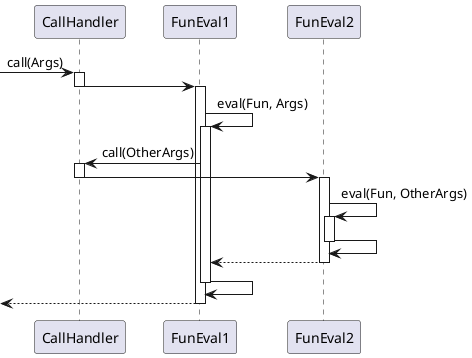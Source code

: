 @startuml

Participant CallHandler
Participant FunEval1
Participant FunEval2

                [-> CallHandler         : call(Args)
Activate            CallHandler
CallHandler      -> FunEval1
Deactivate          CallHandler
Activate	    FunEval1
FunEval1	 -> FunEval1            : eval(Fun, Args)
Activate            FunEval1
FunEval1         -> CallHandler         : call(OtherArgs)
Activate            CallHandler
CallHandler      -> FunEval2
Deactivate          CallHandler
Activate	    FunEval2
FunEval2         -> FunEval2            : eval(Fun, OtherArgs)
Activate            FunEval2
FunEval2         -> FunEval2
Deactivate          FunEval2
FunEval2        --> FunEval1
Deactivate          FunEval2
FunEval1	 -> FunEval1
Deactivate          FunEval1
               [<-- FunEval1
Deactivate          FunEval1

@enduml
